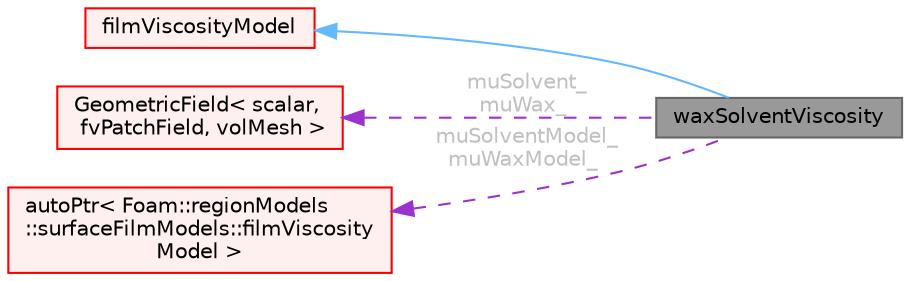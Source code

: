 digraph "waxSolventViscosity"
{
 // LATEX_PDF_SIZE
  bgcolor="transparent";
  edge [fontname=Helvetica,fontsize=10,labelfontname=Helvetica,labelfontsize=10];
  node [fontname=Helvetica,fontsize=10,shape=box,height=0.2,width=0.4];
  rankdir="LR";
  Node1 [id="Node000001",label="waxSolventViscosity",height=0.2,width=0.4,color="gray40", fillcolor="grey60", style="filled", fontcolor="black",tooltip="Wax solvent mixture viscosity model."];
  Node2 -> Node1 [id="edge1_Node000001_Node000002",dir="back",color="steelblue1",style="solid",tooltip=" "];
  Node2 [id="Node000002",label="filmViscosityModel",height=0.2,width=0.4,color="red", fillcolor="#FFF0F0", style="filled",URL="$classFoam_1_1regionModels_1_1surfaceFilmModels_1_1filmViscosityModel.html",tooltip="Base class for surface film viscosity models."];
  Node91 -> Node1 [id="edge2_Node000001_Node000091",dir="back",color="darkorchid3",style="dashed",tooltip=" ",label=" muSolvent_\nmuWax_",fontcolor="grey" ];
  Node91 [id="Node000091",label="GeometricField\< scalar,\l fvPatchField, volMesh \>",height=0.2,width=0.4,color="red", fillcolor="#FFF0F0", style="filled",URL="$classFoam_1_1GeometricField.html",tooltip=" "];
  Node93 -> Node1 [id="edge3_Node000001_Node000093",dir="back",color="darkorchid3",style="dashed",tooltip=" ",label=" muSolventModel_\nmuWaxModel_",fontcolor="grey" ];
  Node93 [id="Node000093",label="autoPtr\< Foam::regionModels\l::surfaceFilmModels::filmViscosity\lModel \>",height=0.2,width=0.4,color="red", fillcolor="#FFF0F0", style="filled",URL="$classFoam_1_1autoPtr.html",tooltip=" "];
}
